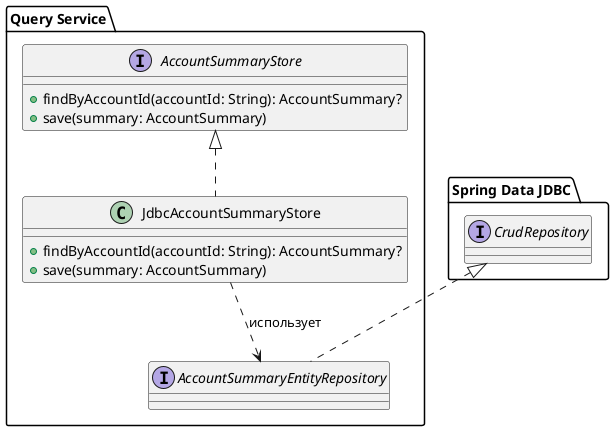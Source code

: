 @startuml

package "Query Service" {
    interface AccountSummaryStore {
        + findByAccountId(accountId: String): AccountSummary?
        + save(summary: AccountSummary)
    }

    class JdbcAccountSummaryStore {
    + findByAccountId(accountId: String): AccountSummary?
    + save(summary: AccountSummary)
    }

    interface AccountSummaryEntityRepository
}

package "Spring Data JDBC" {
  interface CrudRepository
}

AccountSummaryStore <|.. JdbcAccountSummaryStore
JdbcAccountSummaryStore ..> AccountSummaryEntityRepository : использует
CrudRepository <|.. AccountSummaryEntityRepository
@enduml
